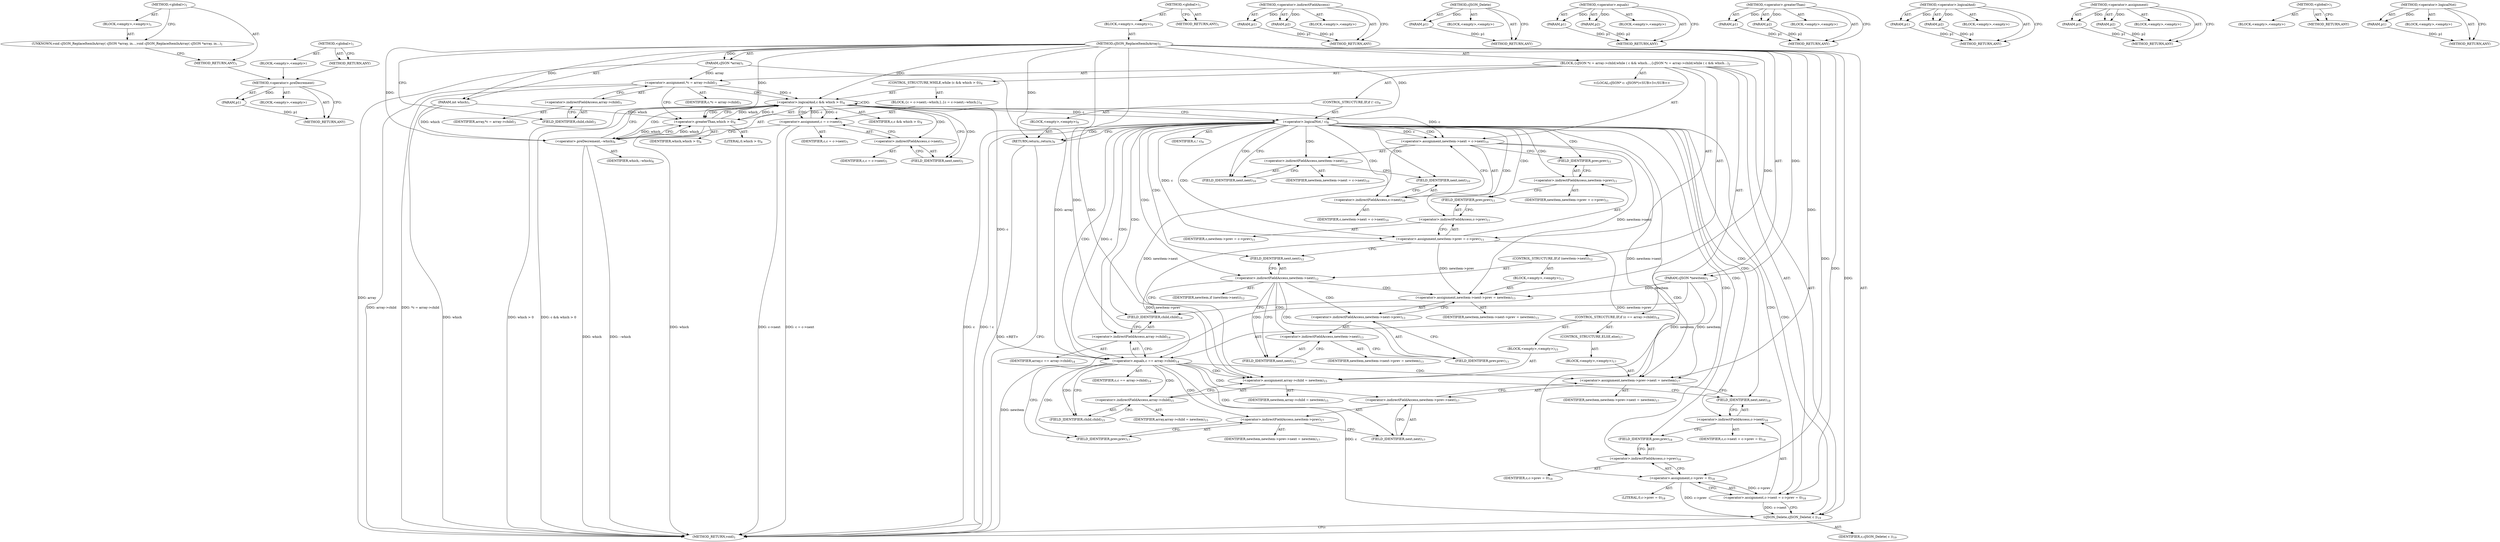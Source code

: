 digraph "&lt;global&gt;" {
vulnerable_135 [label=<(METHOD,&lt;operator&gt;.preDecrement)>];
vulnerable_136 [label=<(PARAM,p1)>];
vulnerable_137 [label=<(BLOCK,&lt;empty&gt;,&lt;empty&gt;)>];
vulnerable_138 [label=<(METHOD_RETURN,ANY)>];
vulnerable_6 [label=<(METHOD,&lt;global&gt;)<SUB>1</SUB>>];
vulnerable_7 [label=<(BLOCK,&lt;empty&gt;,&lt;empty&gt;)<SUB>1</SUB>>];
vulnerable_8 [label=<(METHOD,cJSON_ReplaceItemInArray)<SUB>1</SUB>>];
vulnerable_9 [label=<(PARAM,cJSON *array)<SUB>1</SUB>>];
vulnerable_10 [label=<(PARAM,int which)<SUB>1</SUB>>];
vulnerable_11 [label=<(PARAM,cJSON *newitem)<SUB>1</SUB>>];
vulnerable_12 [label=<(BLOCK,{
	cJSON *c = array-&gt;child;
	while ( c &amp;&amp; which...,{
	cJSON *c = array-&gt;child;
	while ( c &amp;&amp; which...)<SUB>2</SUB>>];
vulnerable_13 [label="<(LOCAL,cJSON* c: cJSON*)<SUB>3</SUB>>"];
vulnerable_14 [label=<(&lt;operator&gt;.assignment,*c = array-&gt;child)<SUB>3</SUB>>];
vulnerable_15 [label=<(IDENTIFIER,c,*c = array-&gt;child)<SUB>3</SUB>>];
vulnerable_16 [label=<(&lt;operator&gt;.indirectFieldAccess,array-&gt;child)<SUB>3</SUB>>];
vulnerable_17 [label=<(IDENTIFIER,array,*c = array-&gt;child)<SUB>3</SUB>>];
vulnerable_18 [label=<(FIELD_IDENTIFIER,child,child)<SUB>3</SUB>>];
vulnerable_19 [label=<(CONTROL_STRUCTURE,WHILE,while (c &amp;&amp; which &gt; 0))<SUB>4</SUB>>];
vulnerable_20 [label=<(&lt;operator&gt;.logicalAnd,c &amp;&amp; which &gt; 0)<SUB>4</SUB>>];
vulnerable_21 [label=<(IDENTIFIER,c,c &amp;&amp; which &gt; 0)<SUB>4</SUB>>];
vulnerable_22 [label=<(&lt;operator&gt;.greaterThan,which &gt; 0)<SUB>4</SUB>>];
vulnerable_23 [label=<(IDENTIFIER,which,which &gt; 0)<SUB>4</SUB>>];
vulnerable_24 [label=<(LITERAL,0,which &gt; 0)<SUB>4</SUB>>];
vulnerable_25 [label=<(BLOCK,{
		c = c-&gt;next;
		--which;
	},{
		c = c-&gt;next;
		--which;
	})<SUB>4</SUB>>];
vulnerable_26 [label=<(&lt;operator&gt;.assignment,c = c-&gt;next)<SUB>5</SUB>>];
vulnerable_27 [label=<(IDENTIFIER,c,c = c-&gt;next)<SUB>5</SUB>>];
vulnerable_28 [label=<(&lt;operator&gt;.indirectFieldAccess,c-&gt;next)<SUB>5</SUB>>];
vulnerable_29 [label=<(IDENTIFIER,c,c = c-&gt;next)<SUB>5</SUB>>];
vulnerable_30 [label=<(FIELD_IDENTIFIER,next,next)<SUB>5</SUB>>];
vulnerable_31 [label=<(&lt;operator&gt;.preDecrement,--which)<SUB>6</SUB>>];
vulnerable_32 [label=<(IDENTIFIER,which,--which)<SUB>6</SUB>>];
vulnerable_33 [label=<(CONTROL_STRUCTURE,IF,if (! c))<SUB>8</SUB>>];
vulnerable_34 [label=<(&lt;operator&gt;.logicalNot,! c)<SUB>8</SUB>>];
vulnerable_35 [label=<(IDENTIFIER,c,! c)<SUB>8</SUB>>];
vulnerable_36 [label=<(BLOCK,&lt;empty&gt;,&lt;empty&gt;)<SUB>9</SUB>>];
vulnerable_37 [label=<(RETURN,return;,return;)<SUB>9</SUB>>];
vulnerable_38 [label=<(&lt;operator&gt;.assignment,newitem-&gt;next = c-&gt;next)<SUB>10</SUB>>];
vulnerable_39 [label=<(&lt;operator&gt;.indirectFieldAccess,newitem-&gt;next)<SUB>10</SUB>>];
vulnerable_40 [label=<(IDENTIFIER,newitem,newitem-&gt;next = c-&gt;next)<SUB>10</SUB>>];
vulnerable_41 [label=<(FIELD_IDENTIFIER,next,next)<SUB>10</SUB>>];
vulnerable_42 [label=<(&lt;operator&gt;.indirectFieldAccess,c-&gt;next)<SUB>10</SUB>>];
vulnerable_43 [label=<(IDENTIFIER,c,newitem-&gt;next = c-&gt;next)<SUB>10</SUB>>];
vulnerable_44 [label=<(FIELD_IDENTIFIER,next,next)<SUB>10</SUB>>];
vulnerable_45 [label=<(&lt;operator&gt;.assignment,newitem-&gt;prev = c-&gt;prev)<SUB>11</SUB>>];
vulnerable_46 [label=<(&lt;operator&gt;.indirectFieldAccess,newitem-&gt;prev)<SUB>11</SUB>>];
vulnerable_47 [label=<(IDENTIFIER,newitem,newitem-&gt;prev = c-&gt;prev)<SUB>11</SUB>>];
vulnerable_48 [label=<(FIELD_IDENTIFIER,prev,prev)<SUB>11</SUB>>];
vulnerable_49 [label=<(&lt;operator&gt;.indirectFieldAccess,c-&gt;prev)<SUB>11</SUB>>];
vulnerable_50 [label=<(IDENTIFIER,c,newitem-&gt;prev = c-&gt;prev)<SUB>11</SUB>>];
vulnerable_51 [label=<(FIELD_IDENTIFIER,prev,prev)<SUB>11</SUB>>];
vulnerable_52 [label=<(CONTROL_STRUCTURE,IF,if (newitem-&gt;next))<SUB>12</SUB>>];
vulnerable_53 [label=<(&lt;operator&gt;.indirectFieldAccess,newitem-&gt;next)<SUB>12</SUB>>];
vulnerable_54 [label=<(IDENTIFIER,newitem,if (newitem-&gt;next))<SUB>12</SUB>>];
vulnerable_55 [label=<(FIELD_IDENTIFIER,next,next)<SUB>12</SUB>>];
vulnerable_56 [label=<(BLOCK,&lt;empty&gt;,&lt;empty&gt;)<SUB>13</SUB>>];
vulnerable_57 [label=<(&lt;operator&gt;.assignment,newitem-&gt;next-&gt;prev = newitem)<SUB>13</SUB>>];
vulnerable_58 [label=<(&lt;operator&gt;.indirectFieldAccess,newitem-&gt;next-&gt;prev)<SUB>13</SUB>>];
vulnerable_59 [label=<(&lt;operator&gt;.indirectFieldAccess,newitem-&gt;next)<SUB>13</SUB>>];
vulnerable_60 [label=<(IDENTIFIER,newitem,newitem-&gt;next-&gt;prev = newitem)<SUB>13</SUB>>];
vulnerable_61 [label=<(FIELD_IDENTIFIER,next,next)<SUB>13</SUB>>];
vulnerable_62 [label=<(FIELD_IDENTIFIER,prev,prev)<SUB>13</SUB>>];
vulnerable_63 [label=<(IDENTIFIER,newitem,newitem-&gt;next-&gt;prev = newitem)<SUB>13</SUB>>];
vulnerable_64 [label=<(CONTROL_STRUCTURE,IF,if (c == array-&gt;child))<SUB>14</SUB>>];
vulnerable_65 [label=<(&lt;operator&gt;.equals,c == array-&gt;child)<SUB>14</SUB>>];
vulnerable_66 [label=<(IDENTIFIER,c,c == array-&gt;child)<SUB>14</SUB>>];
vulnerable_67 [label=<(&lt;operator&gt;.indirectFieldAccess,array-&gt;child)<SUB>14</SUB>>];
vulnerable_68 [label=<(IDENTIFIER,array,c == array-&gt;child)<SUB>14</SUB>>];
vulnerable_69 [label=<(FIELD_IDENTIFIER,child,child)<SUB>14</SUB>>];
vulnerable_70 [label=<(BLOCK,&lt;empty&gt;,&lt;empty&gt;)<SUB>15</SUB>>];
vulnerable_71 [label=<(&lt;operator&gt;.assignment,array-&gt;child = newitem)<SUB>15</SUB>>];
vulnerable_72 [label=<(&lt;operator&gt;.indirectFieldAccess,array-&gt;child)<SUB>15</SUB>>];
vulnerable_73 [label=<(IDENTIFIER,array,array-&gt;child = newitem)<SUB>15</SUB>>];
vulnerable_74 [label=<(FIELD_IDENTIFIER,child,child)<SUB>15</SUB>>];
vulnerable_75 [label=<(IDENTIFIER,newitem,array-&gt;child = newitem)<SUB>15</SUB>>];
vulnerable_76 [label=<(CONTROL_STRUCTURE,ELSE,else)<SUB>17</SUB>>];
vulnerable_77 [label=<(BLOCK,&lt;empty&gt;,&lt;empty&gt;)<SUB>17</SUB>>];
vulnerable_78 [label=<(&lt;operator&gt;.assignment,newitem-&gt;prev-&gt;next = newitem)<SUB>17</SUB>>];
vulnerable_79 [label=<(&lt;operator&gt;.indirectFieldAccess,newitem-&gt;prev-&gt;next)<SUB>17</SUB>>];
vulnerable_80 [label=<(&lt;operator&gt;.indirectFieldAccess,newitem-&gt;prev)<SUB>17</SUB>>];
vulnerable_81 [label=<(IDENTIFIER,newitem,newitem-&gt;prev-&gt;next = newitem)<SUB>17</SUB>>];
vulnerable_82 [label=<(FIELD_IDENTIFIER,prev,prev)<SUB>17</SUB>>];
vulnerable_83 [label=<(FIELD_IDENTIFIER,next,next)<SUB>17</SUB>>];
vulnerable_84 [label=<(IDENTIFIER,newitem,newitem-&gt;prev-&gt;next = newitem)<SUB>17</SUB>>];
vulnerable_85 [label=<(&lt;operator&gt;.assignment,c-&gt;next = c-&gt;prev = 0)<SUB>18</SUB>>];
vulnerable_86 [label=<(&lt;operator&gt;.indirectFieldAccess,c-&gt;next)<SUB>18</SUB>>];
vulnerable_87 [label=<(IDENTIFIER,c,c-&gt;next = c-&gt;prev = 0)<SUB>18</SUB>>];
vulnerable_88 [label=<(FIELD_IDENTIFIER,next,next)<SUB>18</SUB>>];
vulnerable_89 [label=<(&lt;operator&gt;.assignment,c-&gt;prev = 0)<SUB>18</SUB>>];
vulnerable_90 [label=<(&lt;operator&gt;.indirectFieldAccess,c-&gt;prev)<SUB>18</SUB>>];
vulnerable_91 [label=<(IDENTIFIER,c,c-&gt;prev = 0)<SUB>18</SUB>>];
vulnerable_92 [label=<(FIELD_IDENTIFIER,prev,prev)<SUB>18</SUB>>];
vulnerable_93 [label=<(LITERAL,0,c-&gt;prev = 0)<SUB>18</SUB>>];
vulnerable_94 [label=<(cJSON_Delete,cJSON_Delete( c ))<SUB>19</SUB>>];
vulnerable_95 [label=<(IDENTIFIER,c,cJSON_Delete( c ))<SUB>19</SUB>>];
vulnerable_96 [label=<(METHOD_RETURN,void)<SUB>1</SUB>>];
vulnerable_98 [label=<(METHOD_RETURN,ANY)<SUB>1</SUB>>];
vulnerable_120 [label=<(METHOD,&lt;operator&gt;.indirectFieldAccess)>];
vulnerable_121 [label=<(PARAM,p1)>];
vulnerable_122 [label=<(PARAM,p2)>];
vulnerable_123 [label=<(BLOCK,&lt;empty&gt;,&lt;empty&gt;)>];
vulnerable_124 [label=<(METHOD_RETURN,ANY)>];
vulnerable_148 [label=<(METHOD,cJSON_Delete)>];
vulnerable_149 [label=<(PARAM,p1)>];
vulnerable_150 [label=<(BLOCK,&lt;empty&gt;,&lt;empty&gt;)>];
vulnerable_151 [label=<(METHOD_RETURN,ANY)>];
vulnerable_143 [label=<(METHOD,&lt;operator&gt;.equals)>];
vulnerable_144 [label=<(PARAM,p1)>];
vulnerable_145 [label=<(PARAM,p2)>];
vulnerable_146 [label=<(BLOCK,&lt;empty&gt;,&lt;empty&gt;)>];
vulnerable_147 [label=<(METHOD_RETURN,ANY)>];
vulnerable_130 [label=<(METHOD,&lt;operator&gt;.greaterThan)>];
vulnerable_131 [label=<(PARAM,p1)>];
vulnerable_132 [label=<(PARAM,p2)>];
vulnerable_133 [label=<(BLOCK,&lt;empty&gt;,&lt;empty&gt;)>];
vulnerable_134 [label=<(METHOD_RETURN,ANY)>];
vulnerable_125 [label=<(METHOD,&lt;operator&gt;.logicalAnd)>];
vulnerable_126 [label=<(PARAM,p1)>];
vulnerable_127 [label=<(PARAM,p2)>];
vulnerable_128 [label=<(BLOCK,&lt;empty&gt;,&lt;empty&gt;)>];
vulnerable_129 [label=<(METHOD_RETURN,ANY)>];
vulnerable_115 [label=<(METHOD,&lt;operator&gt;.assignment)>];
vulnerable_116 [label=<(PARAM,p1)>];
vulnerable_117 [label=<(PARAM,p2)>];
vulnerable_118 [label=<(BLOCK,&lt;empty&gt;,&lt;empty&gt;)>];
vulnerable_119 [label=<(METHOD_RETURN,ANY)>];
vulnerable_109 [label=<(METHOD,&lt;global&gt;)<SUB>1</SUB>>];
vulnerable_110 [label=<(BLOCK,&lt;empty&gt;,&lt;empty&gt;)>];
vulnerable_111 [label=<(METHOD_RETURN,ANY)>];
vulnerable_139 [label=<(METHOD,&lt;operator&gt;.logicalNot)>];
vulnerable_140 [label=<(PARAM,p1)>];
vulnerable_141 [label=<(BLOCK,&lt;empty&gt;,&lt;empty&gt;)>];
vulnerable_142 [label=<(METHOD_RETURN,ANY)>];
fixed_6 [label=<(METHOD,&lt;global&gt;)<SUB>1</SUB>>];
fixed_7 [label=<(BLOCK,&lt;empty&gt;,&lt;empty&gt;)<SUB>1</SUB>>];
fixed_8 [label=<(UNKNOWN,void cJSON_ReplaceItemInArray( cJSON *array, in...,void cJSON_ReplaceItemInArray( cJSON *array, in...)<SUB>1</SUB>>];
fixed_9 [label=<(METHOD_RETURN,ANY)<SUB>1</SUB>>];
fixed_14 [label=<(METHOD,&lt;global&gt;)<SUB>1</SUB>>];
fixed_15 [label=<(BLOCK,&lt;empty&gt;,&lt;empty&gt;)>];
fixed_16 [label=<(METHOD_RETURN,ANY)>];
vulnerable_135 -> vulnerable_136  [key=0, label="AST: "];
vulnerable_135 -> vulnerable_136  [key=1, label="DDG: "];
vulnerable_135 -> vulnerable_137  [key=0, label="AST: "];
vulnerable_135 -> vulnerable_138  [key=0, label="AST: "];
vulnerable_135 -> vulnerable_138  [key=1, label="CFG: "];
vulnerable_136 -> vulnerable_138  [key=0, label="DDG: p1"];
vulnerable_6 -> vulnerable_7  [key=0, label="AST: "];
vulnerable_6 -> vulnerable_98  [key=0, label="AST: "];
vulnerable_6 -> vulnerable_98  [key=1, label="CFG: "];
vulnerable_7 -> vulnerable_8  [key=0, label="AST: "];
vulnerable_8 -> vulnerable_9  [key=0, label="AST: "];
vulnerable_8 -> vulnerable_9  [key=1, label="DDG: "];
vulnerable_8 -> vulnerable_10  [key=0, label="AST: "];
vulnerable_8 -> vulnerable_10  [key=1, label="DDG: "];
vulnerable_8 -> vulnerable_11  [key=0, label="AST: "];
vulnerable_8 -> vulnerable_11  [key=1, label="DDG: "];
vulnerable_8 -> vulnerable_12  [key=0, label="AST: "];
vulnerable_8 -> vulnerable_96  [key=0, label="AST: "];
vulnerable_8 -> vulnerable_18  [key=0, label="CFG: "];
vulnerable_8 -> vulnerable_85  [key=0, label="DDG: "];
vulnerable_8 -> vulnerable_94  [key=0, label="DDG: "];
vulnerable_8 -> vulnerable_20  [key=0, label="DDG: "];
vulnerable_8 -> vulnerable_34  [key=0, label="DDG: "];
vulnerable_8 -> vulnerable_37  [key=0, label="DDG: "];
vulnerable_8 -> vulnerable_57  [key=0, label="DDG: "];
vulnerable_8 -> vulnerable_65  [key=0, label="DDG: "];
vulnerable_8 -> vulnerable_71  [key=0, label="DDG: "];
vulnerable_8 -> vulnerable_89  [key=0, label="DDG: "];
vulnerable_8 -> vulnerable_22  [key=0, label="DDG: "];
vulnerable_8 -> vulnerable_31  [key=0, label="DDG: "];
vulnerable_8 -> vulnerable_78  [key=0, label="DDG: "];
vulnerable_9 -> vulnerable_96  [key=0, label="DDG: array"];
vulnerable_9 -> vulnerable_14  [key=0, label="DDG: array"];
vulnerable_9 -> vulnerable_65  [key=0, label="DDG: array"];
vulnerable_10 -> vulnerable_96  [key=0, label="DDG: which"];
vulnerable_10 -> vulnerable_22  [key=0, label="DDG: which"];
vulnerable_10 -> vulnerable_31  [key=0, label="DDG: which"];
vulnerable_11 -> vulnerable_96  [key=0, label="DDG: newitem"];
vulnerable_11 -> vulnerable_57  [key=0, label="DDG: newitem"];
vulnerable_11 -> vulnerable_71  [key=0, label="DDG: newitem"];
vulnerable_11 -> vulnerable_78  [key=0, label="DDG: newitem"];
vulnerable_12 -> vulnerable_13  [key=0, label="AST: "];
vulnerable_12 -> vulnerable_14  [key=0, label="AST: "];
vulnerable_12 -> vulnerable_19  [key=0, label="AST: "];
vulnerable_12 -> vulnerable_33  [key=0, label="AST: "];
vulnerable_12 -> vulnerable_38  [key=0, label="AST: "];
vulnerable_12 -> vulnerable_45  [key=0, label="AST: "];
vulnerable_12 -> vulnerable_52  [key=0, label="AST: "];
vulnerable_12 -> vulnerable_64  [key=0, label="AST: "];
vulnerable_12 -> vulnerable_85  [key=0, label="AST: "];
vulnerable_12 -> vulnerable_94  [key=0, label="AST: "];
vulnerable_14 -> vulnerable_15  [key=0, label="AST: "];
vulnerable_14 -> vulnerable_16  [key=0, label="AST: "];
vulnerable_14 -> vulnerable_20  [key=0, label="CFG: "];
vulnerable_14 -> vulnerable_20  [key=1, label="DDG: c"];
vulnerable_14 -> vulnerable_22  [key=0, label="CFG: "];
vulnerable_14 -> vulnerable_96  [key=0, label="DDG: array-&gt;child"];
vulnerable_14 -> vulnerable_96  [key=1, label="DDG: *c = array-&gt;child"];
vulnerable_16 -> vulnerable_17  [key=0, label="AST: "];
vulnerable_16 -> vulnerable_18  [key=0, label="AST: "];
vulnerable_16 -> vulnerable_14  [key=0, label="CFG: "];
vulnerable_18 -> vulnerable_16  [key=0, label="CFG: "];
vulnerable_19 -> vulnerable_20  [key=0, label="AST: "];
vulnerable_19 -> vulnerable_25  [key=0, label="AST: "];
vulnerable_20 -> vulnerable_21  [key=0, label="AST: "];
vulnerable_20 -> vulnerable_22  [key=0, label="AST: "];
vulnerable_20 -> vulnerable_22  [key=1, label="CDG: "];
vulnerable_20 -> vulnerable_30  [key=0, label="CFG: "];
vulnerable_20 -> vulnerable_30  [key=1, label="CDG: "];
vulnerable_20 -> vulnerable_34  [key=0, label="CFG: "];
vulnerable_20 -> vulnerable_34  [key=1, label="DDG: c"];
vulnerable_20 -> vulnerable_96  [key=0, label="DDG: which &gt; 0"];
vulnerable_20 -> vulnerable_96  [key=1, label="DDG: c &amp;&amp; which &gt; 0"];
vulnerable_20 -> vulnerable_38  [key=0, label="DDG: c"];
vulnerable_20 -> vulnerable_26  [key=0, label="DDG: c"];
vulnerable_20 -> vulnerable_26  [key=1, label="CDG: "];
vulnerable_20 -> vulnerable_65  [key=0, label="DDG: c"];
vulnerable_20 -> vulnerable_28  [key=0, label="CDG: "];
vulnerable_20 -> vulnerable_20  [key=0, label="CDG: "];
vulnerable_20 -> vulnerable_31  [key=0, label="CDG: "];
vulnerable_22 -> vulnerable_23  [key=0, label="AST: "];
vulnerable_22 -> vulnerable_24  [key=0, label="AST: "];
vulnerable_22 -> vulnerable_20  [key=0, label="CFG: "];
vulnerable_22 -> vulnerable_20  [key=1, label="DDG: which"];
vulnerable_22 -> vulnerable_20  [key=2, label="DDG: 0"];
vulnerable_22 -> vulnerable_96  [key=0, label="DDG: which"];
vulnerable_22 -> vulnerable_31  [key=0, label="DDG: which"];
vulnerable_25 -> vulnerable_26  [key=0, label="AST: "];
vulnerable_25 -> vulnerable_31  [key=0, label="AST: "];
vulnerable_26 -> vulnerable_27  [key=0, label="AST: "];
vulnerable_26 -> vulnerable_28  [key=0, label="AST: "];
vulnerable_26 -> vulnerable_31  [key=0, label="CFG: "];
vulnerable_26 -> vulnerable_96  [key=0, label="DDG: c-&gt;next"];
vulnerable_26 -> vulnerable_96  [key=1, label="DDG: c = c-&gt;next"];
vulnerable_26 -> vulnerable_20  [key=0, label="DDG: c"];
vulnerable_28 -> vulnerable_29  [key=0, label="AST: "];
vulnerable_28 -> vulnerable_30  [key=0, label="AST: "];
vulnerable_28 -> vulnerable_26  [key=0, label="CFG: "];
vulnerable_30 -> vulnerable_28  [key=0, label="CFG: "];
vulnerable_31 -> vulnerable_32  [key=0, label="AST: "];
vulnerable_31 -> vulnerable_20  [key=0, label="CFG: "];
vulnerable_31 -> vulnerable_22  [key=0, label="CFG: "];
vulnerable_31 -> vulnerable_22  [key=1, label="DDG: which"];
vulnerable_31 -> vulnerable_96  [key=0, label="DDG: which"];
vulnerable_31 -> vulnerable_96  [key=1, label="DDG: --which"];
vulnerable_33 -> vulnerable_34  [key=0, label="AST: "];
vulnerable_33 -> vulnerable_36  [key=0, label="AST: "];
vulnerable_34 -> vulnerable_35  [key=0, label="AST: "];
vulnerable_34 -> vulnerable_37  [key=0, label="CFG: "];
vulnerable_34 -> vulnerable_37  [key=1, label="CDG: "];
vulnerable_34 -> vulnerable_41  [key=0, label="CFG: "];
vulnerable_34 -> vulnerable_41  [key=1, label="CDG: "];
vulnerable_34 -> vulnerable_96  [key=0, label="DDG: c"];
vulnerable_34 -> vulnerable_96  [key=1, label="DDG: ! c"];
vulnerable_34 -> vulnerable_38  [key=0, label="DDG: c"];
vulnerable_34 -> vulnerable_38  [key=1, label="CDG: "];
vulnerable_34 -> vulnerable_45  [key=0, label="DDG: c"];
vulnerable_34 -> vulnerable_45  [key=1, label="CDG: "];
vulnerable_34 -> vulnerable_65  [key=0, label="DDG: c"];
vulnerable_34 -> vulnerable_65  [key=1, label="CDG: "];
vulnerable_34 -> vulnerable_94  [key=0, label="CDG: "];
vulnerable_34 -> vulnerable_48  [key=0, label="CDG: "];
vulnerable_34 -> vulnerable_49  [key=0, label="CDG: "];
vulnerable_34 -> vulnerable_42  [key=0, label="CDG: "];
vulnerable_34 -> vulnerable_51  [key=0, label="CDG: "];
vulnerable_34 -> vulnerable_89  [key=0, label="CDG: "];
vulnerable_34 -> vulnerable_46  [key=0, label="CDG: "];
vulnerable_34 -> vulnerable_85  [key=0, label="CDG: "];
vulnerable_34 -> vulnerable_69  [key=0, label="CDG: "];
vulnerable_34 -> vulnerable_67  [key=0, label="CDG: "];
vulnerable_34 -> vulnerable_92  [key=0, label="CDG: "];
vulnerable_34 -> vulnerable_44  [key=0, label="CDG: "];
vulnerable_34 -> vulnerable_90  [key=0, label="CDG: "];
vulnerable_34 -> vulnerable_53  [key=0, label="CDG: "];
vulnerable_34 -> vulnerable_88  [key=0, label="CDG: "];
vulnerable_34 -> vulnerable_55  [key=0, label="CDG: "];
vulnerable_34 -> vulnerable_39  [key=0, label="CDG: "];
vulnerable_34 -> vulnerable_86  [key=0, label="CDG: "];
vulnerable_36 -> vulnerable_37  [key=0, label="AST: "];
vulnerable_37 -> vulnerable_96  [key=0, label="CFG: "];
vulnerable_37 -> vulnerable_96  [key=1, label="DDG: &lt;RET&gt;"];
vulnerable_38 -> vulnerable_39  [key=0, label="AST: "];
vulnerable_38 -> vulnerable_42  [key=0, label="AST: "];
vulnerable_38 -> vulnerable_48  [key=0, label="CFG: "];
vulnerable_38 -> vulnerable_57  [key=0, label="DDG: newitem-&gt;next"];
vulnerable_38 -> vulnerable_71  [key=0, label="DDG: newitem-&gt;next"];
vulnerable_38 -> vulnerable_78  [key=0, label="DDG: newitem-&gt;next"];
vulnerable_39 -> vulnerable_40  [key=0, label="AST: "];
vulnerable_39 -> vulnerable_41  [key=0, label="AST: "];
vulnerable_39 -> vulnerable_44  [key=0, label="CFG: "];
vulnerable_41 -> vulnerable_39  [key=0, label="CFG: "];
vulnerable_42 -> vulnerable_43  [key=0, label="AST: "];
vulnerable_42 -> vulnerable_44  [key=0, label="AST: "];
vulnerable_42 -> vulnerable_38  [key=0, label="CFG: "];
vulnerable_44 -> vulnerable_42  [key=0, label="CFG: "];
vulnerable_45 -> vulnerable_46  [key=0, label="AST: "];
vulnerable_45 -> vulnerable_49  [key=0, label="AST: "];
vulnerable_45 -> vulnerable_55  [key=0, label="CFG: "];
vulnerable_45 -> vulnerable_57  [key=0, label="DDG: newitem-&gt;prev"];
vulnerable_45 -> vulnerable_71  [key=0, label="DDG: newitem-&gt;prev"];
vulnerable_45 -> vulnerable_78  [key=0, label="DDG: newitem-&gt;prev"];
vulnerable_46 -> vulnerable_47  [key=0, label="AST: "];
vulnerable_46 -> vulnerable_48  [key=0, label="AST: "];
vulnerable_46 -> vulnerable_51  [key=0, label="CFG: "];
vulnerable_48 -> vulnerable_46  [key=0, label="CFG: "];
vulnerable_49 -> vulnerable_50  [key=0, label="AST: "];
vulnerable_49 -> vulnerable_51  [key=0, label="AST: "];
vulnerable_49 -> vulnerable_45  [key=0, label="CFG: "];
vulnerable_51 -> vulnerable_49  [key=0, label="CFG: "];
vulnerable_52 -> vulnerable_53  [key=0, label="AST: "];
vulnerable_52 -> vulnerable_56  [key=0, label="AST: "];
vulnerable_53 -> vulnerable_54  [key=0, label="AST: "];
vulnerable_53 -> vulnerable_55  [key=0, label="AST: "];
vulnerable_53 -> vulnerable_61  [key=0, label="CFG: "];
vulnerable_53 -> vulnerable_61  [key=1, label="CDG: "];
vulnerable_53 -> vulnerable_69  [key=0, label="CFG: "];
vulnerable_53 -> vulnerable_57  [key=0, label="CDG: "];
vulnerable_53 -> vulnerable_59  [key=0, label="CDG: "];
vulnerable_53 -> vulnerable_58  [key=0, label="CDG: "];
vulnerable_53 -> vulnerable_62  [key=0, label="CDG: "];
vulnerable_55 -> vulnerable_53  [key=0, label="CFG: "];
vulnerable_56 -> vulnerable_57  [key=0, label="AST: "];
vulnerable_57 -> vulnerable_58  [key=0, label="AST: "];
vulnerable_57 -> vulnerable_63  [key=0, label="AST: "];
vulnerable_57 -> vulnerable_69  [key=0, label="CFG: "];
vulnerable_58 -> vulnerable_59  [key=0, label="AST: "];
vulnerable_58 -> vulnerable_62  [key=0, label="AST: "];
vulnerable_58 -> vulnerable_57  [key=0, label="CFG: "];
vulnerable_59 -> vulnerable_60  [key=0, label="AST: "];
vulnerable_59 -> vulnerable_61  [key=0, label="AST: "];
vulnerable_59 -> vulnerable_62  [key=0, label="CFG: "];
vulnerable_61 -> vulnerable_59  [key=0, label="CFG: "];
vulnerable_62 -> vulnerable_58  [key=0, label="CFG: "];
vulnerable_64 -> vulnerable_65  [key=0, label="AST: "];
vulnerable_64 -> vulnerable_70  [key=0, label="AST: "];
vulnerable_64 -> vulnerable_76  [key=0, label="AST: "];
vulnerable_65 -> vulnerable_66  [key=0, label="AST: "];
vulnerable_65 -> vulnerable_67  [key=0, label="AST: "];
vulnerable_65 -> vulnerable_74  [key=0, label="CFG: "];
vulnerable_65 -> vulnerable_74  [key=1, label="CDG: "];
vulnerable_65 -> vulnerable_82  [key=0, label="CFG: "];
vulnerable_65 -> vulnerable_82  [key=1, label="CDG: "];
vulnerable_65 -> vulnerable_94  [key=0, label="DDG: c"];
vulnerable_65 -> vulnerable_72  [key=0, label="CDG: "];
vulnerable_65 -> vulnerable_79  [key=0, label="CDG: "];
vulnerable_65 -> vulnerable_80  [key=0, label="CDG: "];
vulnerable_65 -> vulnerable_83  [key=0, label="CDG: "];
vulnerable_65 -> vulnerable_71  [key=0, label="CDG: "];
vulnerable_65 -> vulnerable_78  [key=0, label="CDG: "];
vulnerable_67 -> vulnerable_68  [key=0, label="AST: "];
vulnerable_67 -> vulnerable_69  [key=0, label="AST: "];
vulnerable_67 -> vulnerable_65  [key=0, label="CFG: "];
vulnerable_69 -> vulnerable_67  [key=0, label="CFG: "];
vulnerable_70 -> vulnerable_71  [key=0, label="AST: "];
vulnerable_71 -> vulnerable_72  [key=0, label="AST: "];
vulnerable_71 -> vulnerable_75  [key=0, label="AST: "];
vulnerable_71 -> vulnerable_88  [key=0, label="CFG: "];
vulnerable_72 -> vulnerable_73  [key=0, label="AST: "];
vulnerable_72 -> vulnerable_74  [key=0, label="AST: "];
vulnerable_72 -> vulnerable_71  [key=0, label="CFG: "];
vulnerable_74 -> vulnerable_72  [key=0, label="CFG: "];
vulnerable_76 -> vulnerable_77  [key=0, label="AST: "];
vulnerable_77 -> vulnerable_78  [key=0, label="AST: "];
vulnerable_78 -> vulnerable_79  [key=0, label="AST: "];
vulnerable_78 -> vulnerable_84  [key=0, label="AST: "];
vulnerable_78 -> vulnerable_88  [key=0, label="CFG: "];
vulnerable_79 -> vulnerable_80  [key=0, label="AST: "];
vulnerable_79 -> vulnerable_83  [key=0, label="AST: "];
vulnerable_79 -> vulnerable_78  [key=0, label="CFG: "];
vulnerable_80 -> vulnerable_81  [key=0, label="AST: "];
vulnerable_80 -> vulnerable_82  [key=0, label="AST: "];
vulnerable_80 -> vulnerable_83  [key=0, label="CFG: "];
vulnerable_82 -> vulnerable_80  [key=0, label="CFG: "];
vulnerable_83 -> vulnerable_79  [key=0, label="CFG: "];
vulnerable_85 -> vulnerable_86  [key=0, label="AST: "];
vulnerable_85 -> vulnerable_89  [key=0, label="AST: "];
vulnerable_85 -> vulnerable_94  [key=0, label="CFG: "];
vulnerable_85 -> vulnerable_94  [key=1, label="DDG: c-&gt;next"];
vulnerable_86 -> vulnerable_87  [key=0, label="AST: "];
vulnerable_86 -> vulnerable_88  [key=0, label="AST: "];
vulnerable_86 -> vulnerable_92  [key=0, label="CFG: "];
vulnerable_88 -> vulnerable_86  [key=0, label="CFG: "];
vulnerable_89 -> vulnerable_90  [key=0, label="AST: "];
vulnerable_89 -> vulnerable_93  [key=0, label="AST: "];
vulnerable_89 -> vulnerable_85  [key=0, label="CFG: "];
vulnerable_89 -> vulnerable_85  [key=1, label="DDG: c-&gt;prev"];
vulnerable_89 -> vulnerable_94  [key=0, label="DDG: c-&gt;prev"];
vulnerable_90 -> vulnerable_91  [key=0, label="AST: "];
vulnerable_90 -> vulnerable_92  [key=0, label="AST: "];
vulnerable_90 -> vulnerable_89  [key=0, label="CFG: "];
vulnerable_92 -> vulnerable_90  [key=0, label="CFG: "];
vulnerable_94 -> vulnerable_95  [key=0, label="AST: "];
vulnerable_94 -> vulnerable_96  [key=0, label="CFG: "];
vulnerable_120 -> vulnerable_121  [key=0, label="AST: "];
vulnerable_120 -> vulnerable_121  [key=1, label="DDG: "];
vulnerable_120 -> vulnerable_123  [key=0, label="AST: "];
vulnerable_120 -> vulnerable_122  [key=0, label="AST: "];
vulnerable_120 -> vulnerable_122  [key=1, label="DDG: "];
vulnerable_120 -> vulnerable_124  [key=0, label="AST: "];
vulnerable_120 -> vulnerable_124  [key=1, label="CFG: "];
vulnerable_121 -> vulnerable_124  [key=0, label="DDG: p1"];
vulnerable_122 -> vulnerable_124  [key=0, label="DDG: p2"];
vulnerable_148 -> vulnerable_149  [key=0, label="AST: "];
vulnerable_148 -> vulnerable_149  [key=1, label="DDG: "];
vulnerable_148 -> vulnerable_150  [key=0, label="AST: "];
vulnerable_148 -> vulnerable_151  [key=0, label="AST: "];
vulnerable_148 -> vulnerable_151  [key=1, label="CFG: "];
vulnerable_149 -> vulnerable_151  [key=0, label="DDG: p1"];
vulnerable_143 -> vulnerable_144  [key=0, label="AST: "];
vulnerable_143 -> vulnerable_144  [key=1, label="DDG: "];
vulnerable_143 -> vulnerable_146  [key=0, label="AST: "];
vulnerable_143 -> vulnerable_145  [key=0, label="AST: "];
vulnerable_143 -> vulnerable_145  [key=1, label="DDG: "];
vulnerable_143 -> vulnerable_147  [key=0, label="AST: "];
vulnerable_143 -> vulnerable_147  [key=1, label="CFG: "];
vulnerable_144 -> vulnerable_147  [key=0, label="DDG: p1"];
vulnerable_145 -> vulnerable_147  [key=0, label="DDG: p2"];
vulnerable_130 -> vulnerable_131  [key=0, label="AST: "];
vulnerable_130 -> vulnerable_131  [key=1, label="DDG: "];
vulnerable_130 -> vulnerable_133  [key=0, label="AST: "];
vulnerable_130 -> vulnerable_132  [key=0, label="AST: "];
vulnerable_130 -> vulnerable_132  [key=1, label="DDG: "];
vulnerable_130 -> vulnerable_134  [key=0, label="AST: "];
vulnerable_130 -> vulnerable_134  [key=1, label="CFG: "];
vulnerable_131 -> vulnerable_134  [key=0, label="DDG: p1"];
vulnerable_132 -> vulnerable_134  [key=0, label="DDG: p2"];
vulnerable_125 -> vulnerable_126  [key=0, label="AST: "];
vulnerable_125 -> vulnerable_126  [key=1, label="DDG: "];
vulnerable_125 -> vulnerable_128  [key=0, label="AST: "];
vulnerable_125 -> vulnerable_127  [key=0, label="AST: "];
vulnerable_125 -> vulnerable_127  [key=1, label="DDG: "];
vulnerable_125 -> vulnerable_129  [key=0, label="AST: "];
vulnerable_125 -> vulnerable_129  [key=1, label="CFG: "];
vulnerable_126 -> vulnerable_129  [key=0, label="DDG: p1"];
vulnerable_127 -> vulnerable_129  [key=0, label="DDG: p2"];
vulnerable_115 -> vulnerable_116  [key=0, label="AST: "];
vulnerable_115 -> vulnerable_116  [key=1, label="DDG: "];
vulnerable_115 -> vulnerable_118  [key=0, label="AST: "];
vulnerable_115 -> vulnerable_117  [key=0, label="AST: "];
vulnerable_115 -> vulnerable_117  [key=1, label="DDG: "];
vulnerable_115 -> vulnerable_119  [key=0, label="AST: "];
vulnerable_115 -> vulnerable_119  [key=1, label="CFG: "];
vulnerable_116 -> vulnerable_119  [key=0, label="DDG: p1"];
vulnerable_117 -> vulnerable_119  [key=0, label="DDG: p2"];
vulnerable_109 -> vulnerable_110  [key=0, label="AST: "];
vulnerable_109 -> vulnerable_111  [key=0, label="AST: "];
vulnerable_109 -> vulnerable_111  [key=1, label="CFG: "];
vulnerable_139 -> vulnerable_140  [key=0, label="AST: "];
vulnerable_139 -> vulnerable_140  [key=1, label="DDG: "];
vulnerable_139 -> vulnerable_141  [key=0, label="AST: "];
vulnerable_139 -> vulnerable_142  [key=0, label="AST: "];
vulnerable_139 -> vulnerable_142  [key=1, label="CFG: "];
vulnerable_140 -> vulnerable_142  [key=0, label="DDG: p1"];
fixed_6 -> fixed_7  [key=0, label="AST: "];
fixed_6 -> fixed_9  [key=0, label="AST: "];
fixed_6 -> fixed_8  [key=0, label="CFG: "];
fixed_7 -> fixed_8  [key=0, label="AST: "];
fixed_8 -> fixed_9  [key=0, label="CFG: "];
fixed_9 -> vulnerable_135  [key=0];
fixed_14 -> fixed_15  [key=0, label="AST: "];
fixed_14 -> fixed_16  [key=0, label="AST: "];
fixed_14 -> fixed_16  [key=1, label="CFG: "];
fixed_15 -> vulnerable_135  [key=0];
fixed_16 -> vulnerable_135  [key=0];
}
